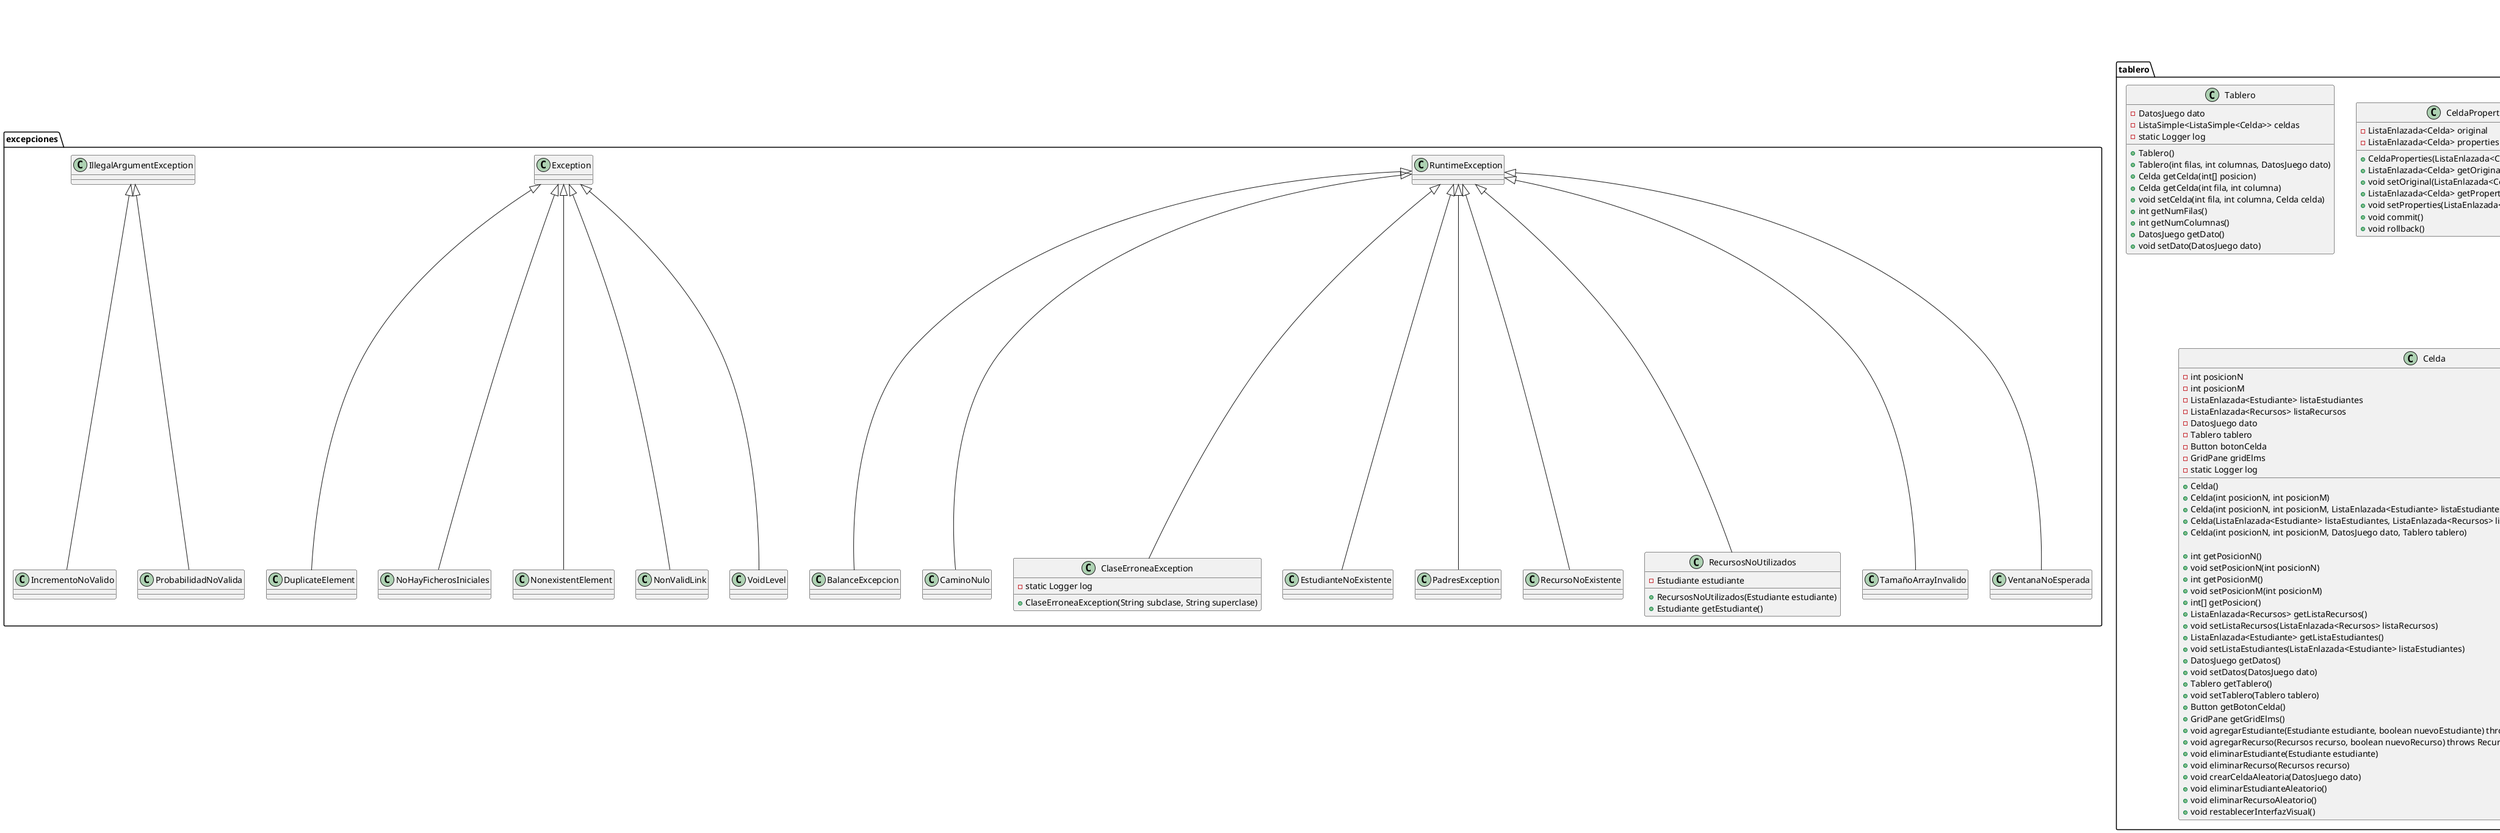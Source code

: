 @startuml
'https://plantuml.com/class-diagram

package excepciones{
    class BalanceExcepcion extends RuntimeException {
    }
    class CaminoNulo extends RuntimeException {
    }
    class ClaseErroneaException extends RuntimeException {
        - static Logger log

        + ClaseErroneaException(String subclase, String superclase)
    }
    class DuplicateElement extends Exception {
    }
    class EstudianteNoExistente extends RuntimeException {
    }
    class IncrementoNoValido extends IllegalArgumentException {
    }
    class NoHayFicherosIniciales extends Exception {
    }
    class NonexistentElement extends Exception {
    }
    class NonValidLink extends Exception {
    }
    class PadresException extends RuntimeException {
    }
    class ProbabilidadNoValida extends IllegalArgumentException {
    }
    class RecursoNoExistente extends RuntimeException {
    }
    class RecursosNoUtilizados extends RuntimeException {
        - Estudiante estudiante

        + RecursosNoUtilizados(Estudiante estudiante)
        + Estudiante getEstudiante()
    }
    class TamañoArrayInvalido extends RuntimeException {
    }
    class VentanaNoEsperada extends RuntimeException {
    }
    class VoidLevel extends Exception {
    }

    class IllegalArgumentException {
    }
    class Exception {
    }
    class RuntimeException {
    }
}

package tablero{
    class Celda extends AnchorPane {
        - int posicionN
        - int posicionM
        - ListaEnlazada<Estudiante> listaEstudiantes
        - ListaEnlazada<Recursos> listaRecursos
        - DatosJuego dato
        - Tablero tablero
        - Button botonCelda
        - GridPane gridElms
        - static Logger log

        + Celda()
        + Celda(int posicionN, int posicionM)
        + Celda(int posicionN, int posicionM, ListaEnlazada<Estudiante> listaEstudiantes, ListaEnlazada<Recursos> listaRecursos)
        + Celda(ListaEnlazada<Estudiante> listaEstudiantes, ListaEnlazada<Recursos> listaRecursos)
        + Celda(int posicionN, int posicionM, DatosJuego dato, Tablero tablero)

        + int getPosicionN()
        + void setPosicionN(int posicionN)
        + int getPosicionM()
        + void setPosicionM(int posicionM)
        + int[] getPosicion()
        + ListaEnlazada<Recursos> getListaRecursos()
        + void setListaRecursos(ListaEnlazada<Recursos> listaRecursos)
        + ListaEnlazada<Estudiante> getListaEstudiantes()
        + void setListaEstudiantes(ListaEnlazada<Estudiante> listaEstudiantes)
        + DatosJuego getDatos()
        + void setDatos(DatosJuego dato)
        + Tablero getTablero()
        + void setTablero(Tablero tablero)
        + Button getBotonCelda()
        + GridPane getGridElms()
        + void agregarEstudiante(Estudiante estudiante, boolean nuevoEstudiante) throws EstudianteNoExistente
        + void agregarRecurso(Recursos recurso, boolean nuevoRecurso) throws RecursoNoExistente
        + void eliminarEstudiante(Estudiante estudiante)
        + void eliminarRecurso(Recursos recurso)
        + void crearCeldaAleatoria(DatosJuego dato)
        + void eliminarEstudianteAleatorio()
        + void eliminarRecursoAleatorio()
        + void restablecerInterfazVisual()
    }
    class CeldaProperties {
        - ListaEnlazada<Celda> original
        - ListaEnlazada<Celda> properties

        + CeldaProperties(ListaEnlazada<Celda> original)
        + ListaEnlazada<Celda> getOriginal()
        + void setOriginal(ListaEnlazada<Celda> original)
        + ListaEnlazada<Celda> getProperties()
        + void setProperties(ListaEnlazada<Celda> properties)
        + void commit()
        + void rollback()
    }
    class Tablero {
        - DatosJuego dato
        - ListaSimple<ListaSimple<Celda>> celdas
        - static Logger log

        + Tablero()
        + Tablero(int filas, int columnas, DatosJuego dato)
        + Celda getCelda(int[] posicion)
        + Celda getCelda(int fila, int columna)
        + void setCelda(int fila, int columna, Celda celda)
        + int getNumFilas()
        + int getNumColumnas()
        + DatosJuego getDato()
        + void setDato(DatosJuego dato)
    }
}

package usuario{
    class Jugador implements Serializable {
        + String nombre
        + String dni
        + String dificultad
        + int puntuacion
        + int partidasJugadas
        + int partidasGanadas
        + int partidasPerdidas
        - ListaSimple<String> dificultades
        - ListaSimple<Integer> puntosPartidas

        + Jugador(String dni)
        + ListaSimple<String> getDificultades()
        + void addDificultad(String dificultad)
        + ListaSimple<Integer> getPuntosPartida()
        + void addPuntos(int puntos)
        + String getNombre()
        + void setNombre(String nombre)
        + String getDni()
        + void setDni(String dni)
        + int getPuntuacion()
        + void addPuntuacion(int puntos)
        + void setPuntuacion(int puntuacion)
        + String getDificultad()
        + void setDificultad(String dificultad)
        + int getPartidasJugadas()
        + void setPartidasJugadas(int partidasJugadas)
        + void addPartidaJugada()
        + void addPartidaGanada()
        + void addPartidaPerdida()
        + int getPartidasGanadas()
        + void setPartidasGanadas(int partidasGanadas)
        + int getPartidasPerdidas()
        + void setPartidasPerdidas(int partidasPerdidas)
    }
}

package zombieStudentsLife{
    class ZombieStudentsLife {
        - static Logger log
        - DatosJuego dato
        - Tablero tablero
        - BucleDeControl bucle
        - Mapa<Estudiante, BST<Estudiante>> arbolGenealogico
        - Grafo<String> grafoDeOperaciones

        + ZombieStudentsLife(DatosJuego dato, boolean selec)
        + ZombieStudentsLife(DatosJuego dato, Tablero tablero)
        + DatosJuego getDato()
        + void setDato(DatosJuego dato)
        + Tablero getTablero()
        + void setTablero(Tablero tablero)
        + BucleDeControl getBucle()
        + void setBucle(BucleDeControl bucle)
        + Mapa<Estudiante, BST<Estudiante>> getArbolGenealogico()
        + Grafo<String> getGrafoDeOperaciones()
        + void start(boolean turno)
        - void addPadres(Nodo<Estudiante> hijo)
        - Mapa<Estudiante, BST<Estudiante>> crearArbolGenealogico()
        - Grafo<String> crearGrafoDeOperaciones()
        + void informacion()
        + void finalizarPartida()
    }
}


@enduml
